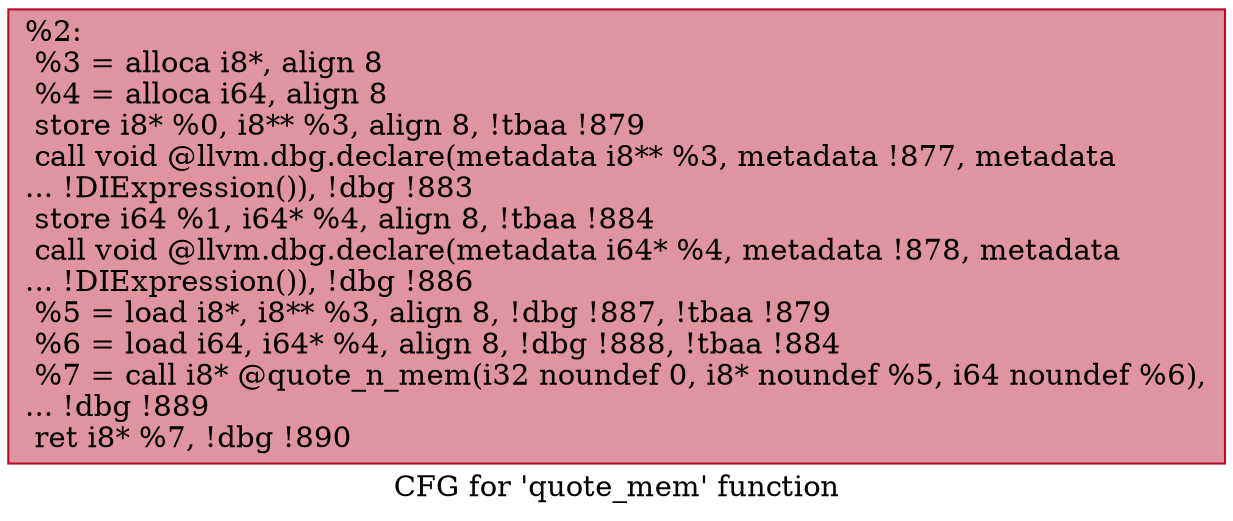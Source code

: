 digraph "CFG for 'quote_mem' function" {
	label="CFG for 'quote_mem' function";

	Node0x146c300 [shape=record,color="#b70d28ff", style=filled, fillcolor="#b70d2870",label="{%2:\l  %3 = alloca i8*, align 8\l  %4 = alloca i64, align 8\l  store i8* %0, i8** %3, align 8, !tbaa !879\l  call void @llvm.dbg.declare(metadata i8** %3, metadata !877, metadata\l... !DIExpression()), !dbg !883\l  store i64 %1, i64* %4, align 8, !tbaa !884\l  call void @llvm.dbg.declare(metadata i64* %4, metadata !878, metadata\l... !DIExpression()), !dbg !886\l  %5 = load i8*, i8** %3, align 8, !dbg !887, !tbaa !879\l  %6 = load i64, i64* %4, align 8, !dbg !888, !tbaa !884\l  %7 = call i8* @quote_n_mem(i32 noundef 0, i8* noundef %5, i64 noundef %6),\l... !dbg !889\l  ret i8* %7, !dbg !890\l}"];
}

